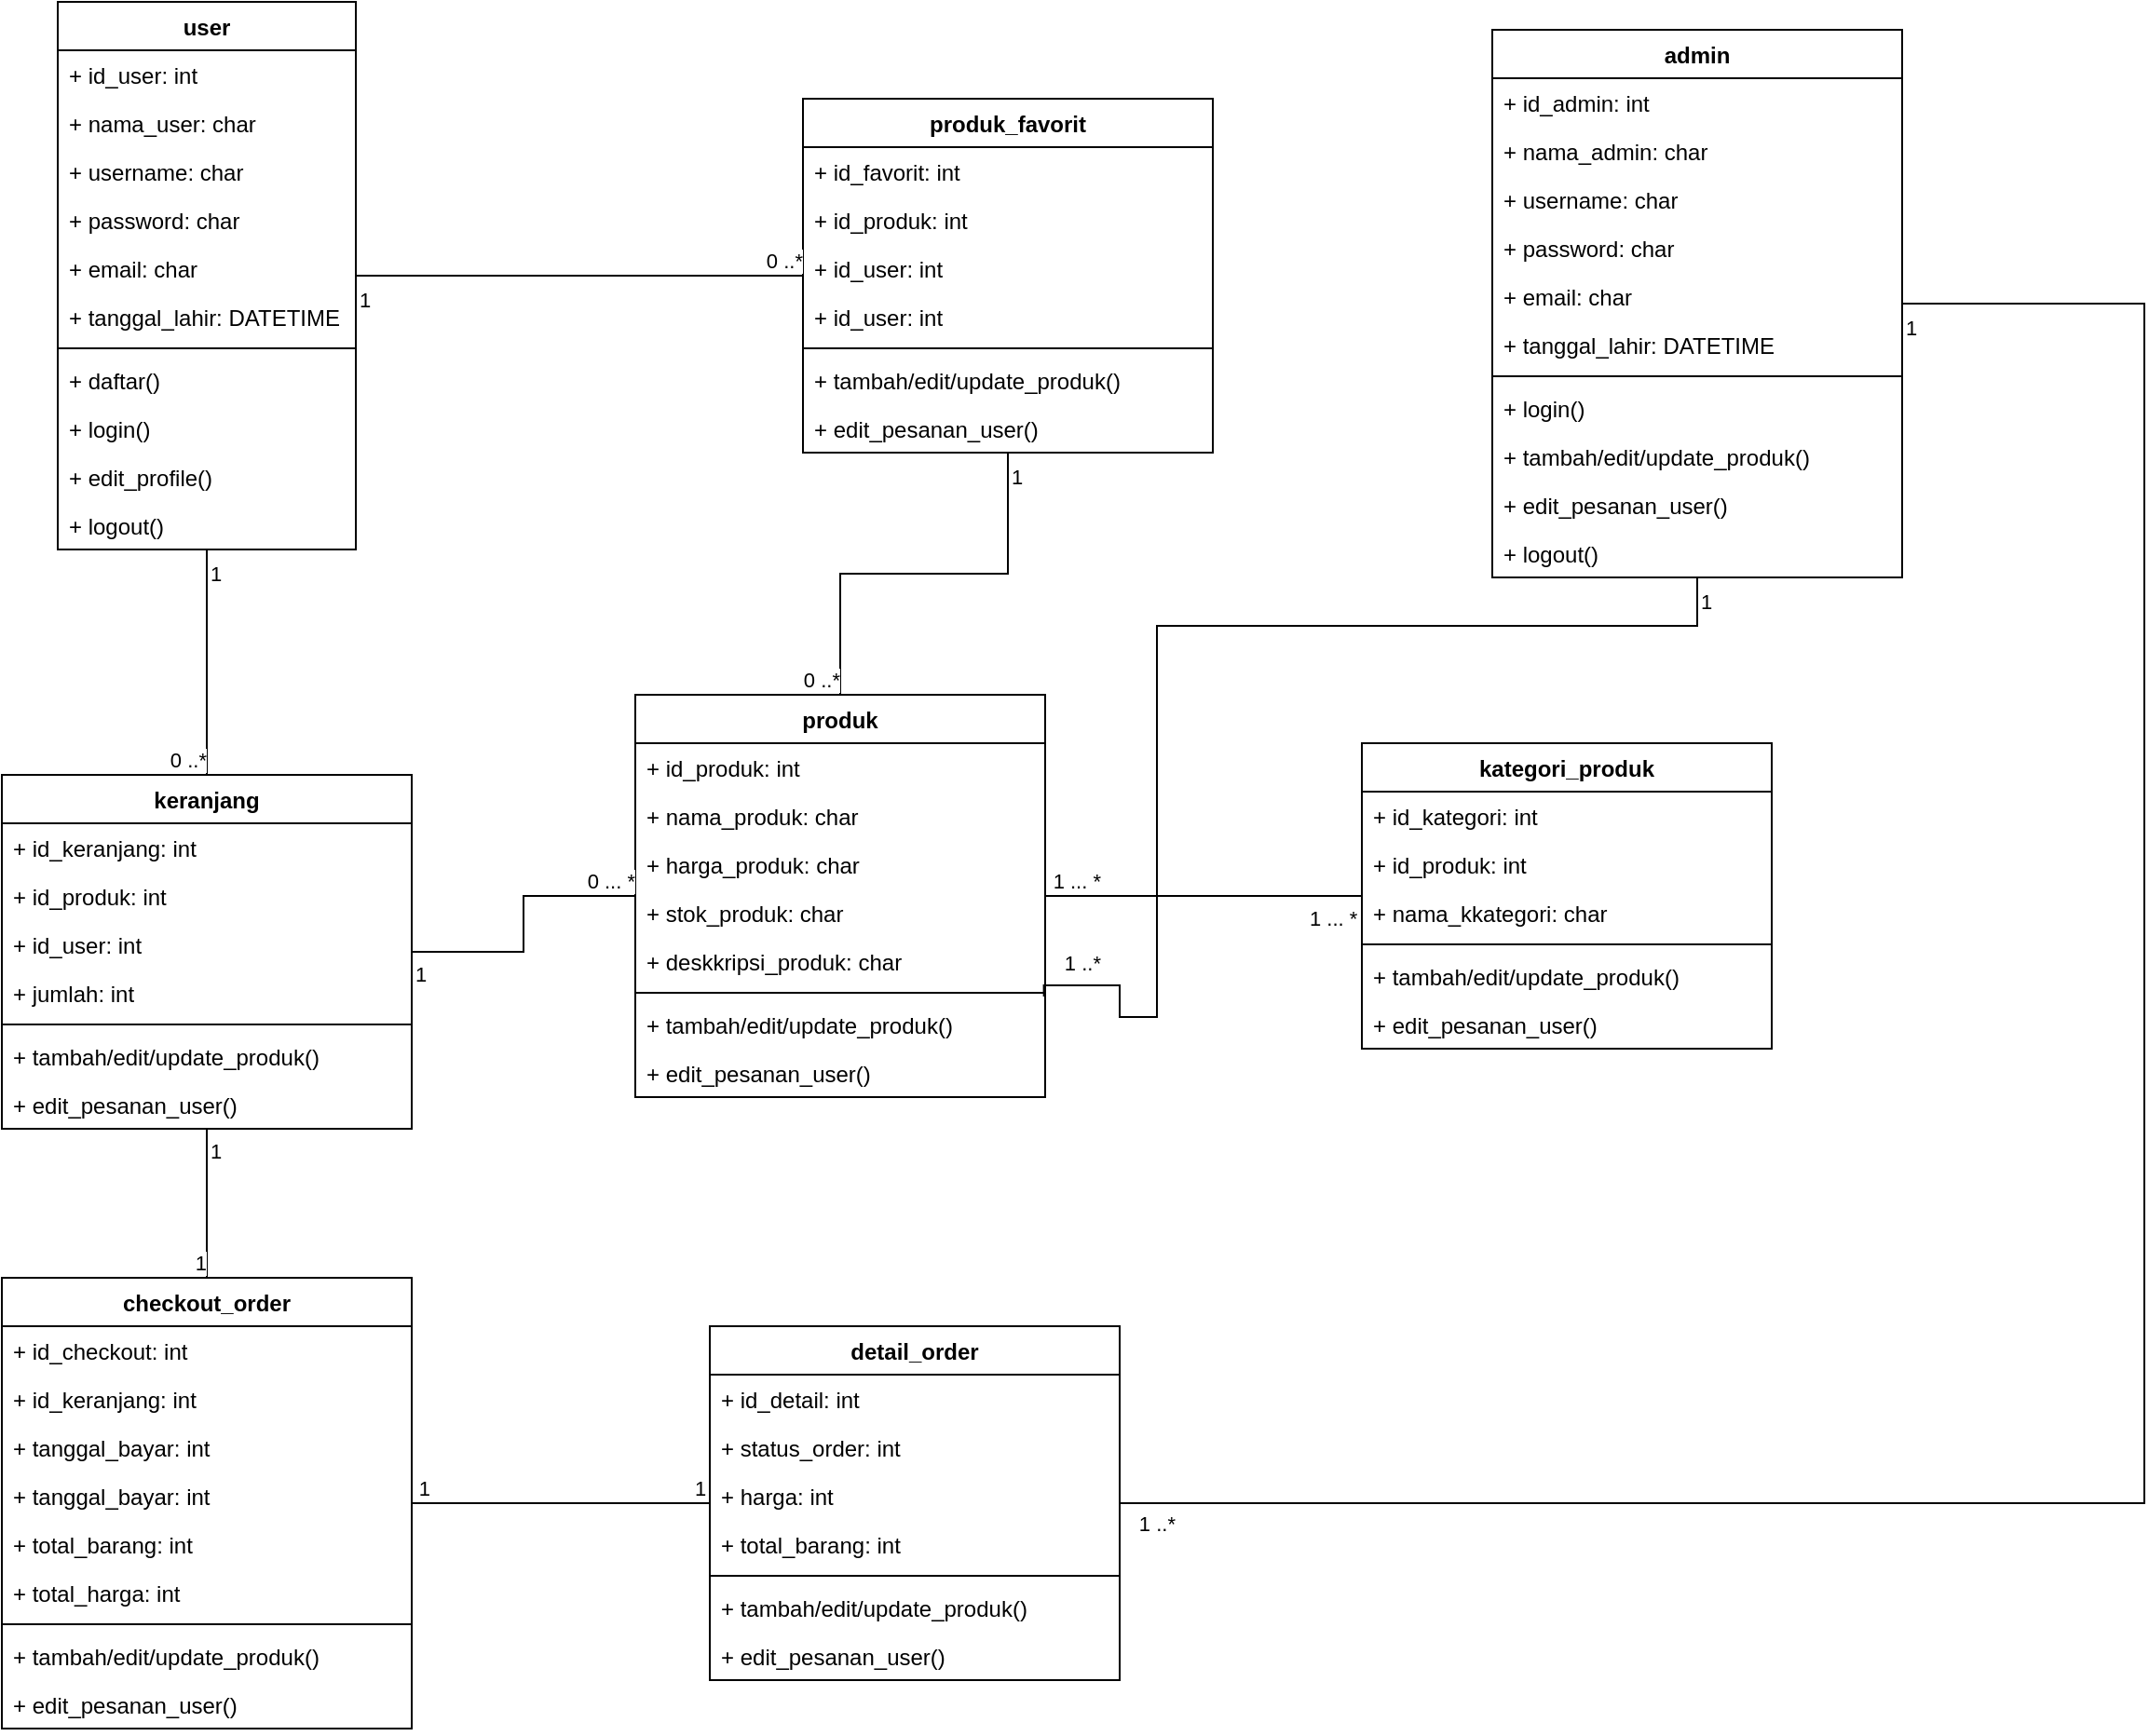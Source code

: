 <mxfile version="20.0.1" type="github">
  <diagram id="6cZJFQySEWqrWAV6sayz" name="Page-1">
    <mxGraphModel dx="1447" dy="820" grid="1" gridSize="10" guides="1" tooltips="1" connect="1" arrows="1" fold="1" page="1" pageScale="1" pageWidth="850" pageHeight="1100" math="0" shadow="0">
      <root>
        <mxCell id="0" />
        <mxCell id="1" parent="0" />
        <mxCell id="yEh2iSxeI4Uh-Sf1ueAj-1" value="user" style="swimlane;fontStyle=1;align=center;verticalAlign=top;childLayout=stackLayout;horizontal=1;startSize=26;horizontalStack=0;resizeParent=1;resizeParentMax=0;resizeLast=0;collapsible=1;marginBottom=0;" vertex="1" parent="1">
          <mxGeometry x="120" y="265" width="160" height="294" as="geometry" />
        </mxCell>
        <mxCell id="yEh2iSxeI4Uh-Sf1ueAj-2" value="+ id_user: int" style="text;strokeColor=none;fillColor=none;align=left;verticalAlign=top;spacingLeft=4;spacingRight=4;overflow=hidden;rotatable=0;points=[[0,0.5],[1,0.5]];portConstraint=eastwest;" vertex="1" parent="yEh2iSxeI4Uh-Sf1ueAj-1">
          <mxGeometry y="26" width="160" height="26" as="geometry" />
        </mxCell>
        <mxCell id="yEh2iSxeI4Uh-Sf1ueAj-9" value="+ nama_user: char" style="text;strokeColor=none;fillColor=none;align=left;verticalAlign=top;spacingLeft=4;spacingRight=4;overflow=hidden;rotatable=0;points=[[0,0.5],[1,0.5]];portConstraint=eastwest;" vertex="1" parent="yEh2iSxeI4Uh-Sf1ueAj-1">
          <mxGeometry y="52" width="160" height="26" as="geometry" />
        </mxCell>
        <mxCell id="yEh2iSxeI4Uh-Sf1ueAj-10" value="+ username: char" style="text;strokeColor=none;fillColor=none;align=left;verticalAlign=top;spacingLeft=4;spacingRight=4;overflow=hidden;rotatable=0;points=[[0,0.5],[1,0.5]];portConstraint=eastwest;" vertex="1" parent="yEh2iSxeI4Uh-Sf1ueAj-1">
          <mxGeometry y="78" width="160" height="26" as="geometry" />
        </mxCell>
        <mxCell id="yEh2iSxeI4Uh-Sf1ueAj-11" value="+ password: char" style="text;strokeColor=none;fillColor=none;align=left;verticalAlign=top;spacingLeft=4;spacingRight=4;overflow=hidden;rotatable=0;points=[[0,0.5],[1,0.5]];portConstraint=eastwest;" vertex="1" parent="yEh2iSxeI4Uh-Sf1ueAj-1">
          <mxGeometry y="104" width="160" height="26" as="geometry" />
        </mxCell>
        <mxCell id="yEh2iSxeI4Uh-Sf1ueAj-12" value="+ email: char" style="text;strokeColor=none;fillColor=none;align=left;verticalAlign=top;spacingLeft=4;spacingRight=4;overflow=hidden;rotatable=0;points=[[0,0.5],[1,0.5]];portConstraint=eastwest;" vertex="1" parent="yEh2iSxeI4Uh-Sf1ueAj-1">
          <mxGeometry y="130" width="160" height="26" as="geometry" />
        </mxCell>
        <mxCell id="yEh2iSxeI4Uh-Sf1ueAj-13" value="+ tanggal_lahir: DATETIME" style="text;strokeColor=none;fillColor=none;align=left;verticalAlign=top;spacingLeft=4;spacingRight=4;overflow=hidden;rotatable=0;points=[[0,0.5],[1,0.5]];portConstraint=eastwest;" vertex="1" parent="yEh2iSxeI4Uh-Sf1ueAj-1">
          <mxGeometry y="156" width="160" height="26" as="geometry" />
        </mxCell>
        <mxCell id="yEh2iSxeI4Uh-Sf1ueAj-3" value="" style="line;strokeWidth=1;fillColor=none;align=left;verticalAlign=middle;spacingTop=-1;spacingLeft=3;spacingRight=3;rotatable=0;labelPosition=right;points=[];portConstraint=eastwest;" vertex="1" parent="yEh2iSxeI4Uh-Sf1ueAj-1">
          <mxGeometry y="182" width="160" height="8" as="geometry" />
        </mxCell>
        <mxCell id="yEh2iSxeI4Uh-Sf1ueAj-15" value="+ daftar()" style="text;strokeColor=none;fillColor=none;align=left;verticalAlign=top;spacingLeft=4;spacingRight=4;overflow=hidden;rotatable=0;points=[[0,0.5],[1,0.5]];portConstraint=eastwest;" vertex="1" parent="yEh2iSxeI4Uh-Sf1ueAj-1">
          <mxGeometry y="190" width="160" height="26" as="geometry" />
        </mxCell>
        <mxCell id="yEh2iSxeI4Uh-Sf1ueAj-4" value="+ login()" style="text;strokeColor=none;fillColor=none;align=left;verticalAlign=top;spacingLeft=4;spacingRight=4;overflow=hidden;rotatable=0;points=[[0,0.5],[1,0.5]];portConstraint=eastwest;" vertex="1" parent="yEh2iSxeI4Uh-Sf1ueAj-1">
          <mxGeometry y="216" width="160" height="26" as="geometry" />
        </mxCell>
        <mxCell id="yEh2iSxeI4Uh-Sf1ueAj-14" value="+ edit_profile()" style="text;strokeColor=none;fillColor=none;align=left;verticalAlign=top;spacingLeft=4;spacingRight=4;overflow=hidden;rotatable=0;points=[[0,0.5],[1,0.5]];portConstraint=eastwest;" vertex="1" parent="yEh2iSxeI4Uh-Sf1ueAj-1">
          <mxGeometry y="242" width="160" height="26" as="geometry" />
        </mxCell>
        <mxCell id="yEh2iSxeI4Uh-Sf1ueAj-16" value="+ logout()" style="text;strokeColor=none;fillColor=none;align=left;verticalAlign=top;spacingLeft=4;spacingRight=4;overflow=hidden;rotatable=0;points=[[0,0.5],[1,0.5]];portConstraint=eastwest;" vertex="1" parent="yEh2iSxeI4Uh-Sf1ueAj-1">
          <mxGeometry y="268" width="160" height="26" as="geometry" />
        </mxCell>
        <mxCell id="yEh2iSxeI4Uh-Sf1ueAj-17" value="admin" style="swimlane;fontStyle=1;align=center;verticalAlign=top;childLayout=stackLayout;horizontal=1;startSize=26;horizontalStack=0;resizeParent=1;resizeParentMax=0;resizeLast=0;collapsible=1;marginBottom=0;" vertex="1" parent="1">
          <mxGeometry x="890" y="280" width="220" height="294" as="geometry" />
        </mxCell>
        <mxCell id="yEh2iSxeI4Uh-Sf1ueAj-18" value="+ id_admin: int" style="text;strokeColor=none;fillColor=none;align=left;verticalAlign=top;spacingLeft=4;spacingRight=4;overflow=hidden;rotatable=0;points=[[0,0.5],[1,0.5]];portConstraint=eastwest;" vertex="1" parent="yEh2iSxeI4Uh-Sf1ueAj-17">
          <mxGeometry y="26" width="220" height="26" as="geometry" />
        </mxCell>
        <mxCell id="yEh2iSxeI4Uh-Sf1ueAj-19" value="+ nama_admin: char" style="text;strokeColor=none;fillColor=none;align=left;verticalAlign=top;spacingLeft=4;spacingRight=4;overflow=hidden;rotatable=0;points=[[0,0.5],[1,0.5]];portConstraint=eastwest;" vertex="1" parent="yEh2iSxeI4Uh-Sf1ueAj-17">
          <mxGeometry y="52" width="220" height="26" as="geometry" />
        </mxCell>
        <mxCell id="yEh2iSxeI4Uh-Sf1ueAj-20" value="+ username: char" style="text;strokeColor=none;fillColor=none;align=left;verticalAlign=top;spacingLeft=4;spacingRight=4;overflow=hidden;rotatable=0;points=[[0,0.5],[1,0.5]];portConstraint=eastwest;" vertex="1" parent="yEh2iSxeI4Uh-Sf1ueAj-17">
          <mxGeometry y="78" width="220" height="26" as="geometry" />
        </mxCell>
        <mxCell id="yEh2iSxeI4Uh-Sf1ueAj-21" value="+ password: char" style="text;strokeColor=none;fillColor=none;align=left;verticalAlign=top;spacingLeft=4;spacingRight=4;overflow=hidden;rotatable=0;points=[[0,0.5],[1,0.5]];portConstraint=eastwest;" vertex="1" parent="yEh2iSxeI4Uh-Sf1ueAj-17">
          <mxGeometry y="104" width="220" height="26" as="geometry" />
        </mxCell>
        <mxCell id="yEh2iSxeI4Uh-Sf1ueAj-22" value="+ email: char" style="text;strokeColor=none;fillColor=none;align=left;verticalAlign=top;spacingLeft=4;spacingRight=4;overflow=hidden;rotatable=0;points=[[0,0.5],[1,0.5]];portConstraint=eastwest;" vertex="1" parent="yEh2iSxeI4Uh-Sf1ueAj-17">
          <mxGeometry y="130" width="220" height="26" as="geometry" />
        </mxCell>
        <mxCell id="yEh2iSxeI4Uh-Sf1ueAj-23" value="+ tanggal_lahir: DATETIME" style="text;strokeColor=none;fillColor=none;align=left;verticalAlign=top;spacingLeft=4;spacingRight=4;overflow=hidden;rotatable=0;points=[[0,0.5],[1,0.5]];portConstraint=eastwest;" vertex="1" parent="yEh2iSxeI4Uh-Sf1ueAj-17">
          <mxGeometry y="156" width="220" height="26" as="geometry" />
        </mxCell>
        <mxCell id="yEh2iSxeI4Uh-Sf1ueAj-24" value="" style="line;strokeWidth=1;fillColor=none;align=left;verticalAlign=middle;spacingTop=-1;spacingLeft=3;spacingRight=3;rotatable=0;labelPosition=right;points=[];portConstraint=eastwest;" vertex="1" parent="yEh2iSxeI4Uh-Sf1ueAj-17">
          <mxGeometry y="182" width="220" height="8" as="geometry" />
        </mxCell>
        <mxCell id="yEh2iSxeI4Uh-Sf1ueAj-27" value="+ login()" style="text;strokeColor=none;fillColor=none;align=left;verticalAlign=top;spacingLeft=4;spacingRight=4;overflow=hidden;rotatable=0;points=[[0,0.5],[1,0.5]];portConstraint=eastwest;" vertex="1" parent="yEh2iSxeI4Uh-Sf1ueAj-17">
          <mxGeometry y="190" width="220" height="26" as="geometry" />
        </mxCell>
        <mxCell id="yEh2iSxeI4Uh-Sf1ueAj-25" value="+ tambah/edit/update_produk()" style="text;strokeColor=none;fillColor=none;align=left;verticalAlign=top;spacingLeft=4;spacingRight=4;overflow=hidden;rotatable=0;points=[[0,0.5],[1,0.5]];portConstraint=eastwest;" vertex="1" parent="yEh2iSxeI4Uh-Sf1ueAj-17">
          <mxGeometry y="216" width="220" height="26" as="geometry" />
        </mxCell>
        <mxCell id="yEh2iSxeI4Uh-Sf1ueAj-26" value="+ edit_pesanan_user()" style="text;strokeColor=none;fillColor=none;align=left;verticalAlign=top;spacingLeft=4;spacingRight=4;overflow=hidden;rotatable=0;points=[[0,0.5],[1,0.5]];portConstraint=eastwest;" vertex="1" parent="yEh2iSxeI4Uh-Sf1ueAj-17">
          <mxGeometry y="242" width="220" height="26" as="geometry" />
        </mxCell>
        <mxCell id="yEh2iSxeI4Uh-Sf1ueAj-28" value="+ logout()" style="text;strokeColor=none;fillColor=none;align=left;verticalAlign=top;spacingLeft=4;spacingRight=4;overflow=hidden;rotatable=0;points=[[0,0.5],[1,0.5]];portConstraint=eastwest;" vertex="1" parent="yEh2iSxeI4Uh-Sf1ueAj-17">
          <mxGeometry y="268" width="220" height="26" as="geometry" />
        </mxCell>
        <mxCell id="yEh2iSxeI4Uh-Sf1ueAj-29" value="produk" style="swimlane;fontStyle=1;align=center;verticalAlign=top;childLayout=stackLayout;horizontal=1;startSize=26;horizontalStack=0;resizeParent=1;resizeParentMax=0;resizeLast=0;collapsible=1;marginBottom=0;" vertex="1" parent="1">
          <mxGeometry x="430" y="637" width="220" height="216" as="geometry" />
        </mxCell>
        <mxCell id="yEh2iSxeI4Uh-Sf1ueAj-30" value="+ id_produk: int" style="text;strokeColor=none;fillColor=none;align=left;verticalAlign=top;spacingLeft=4;spacingRight=4;overflow=hidden;rotatable=0;points=[[0,0.5],[1,0.5]];portConstraint=eastwest;" vertex="1" parent="yEh2iSxeI4Uh-Sf1ueAj-29">
          <mxGeometry y="26" width="220" height="26" as="geometry" />
        </mxCell>
        <mxCell id="yEh2iSxeI4Uh-Sf1ueAj-31" value="+ nama_produk: char" style="text;strokeColor=none;fillColor=none;align=left;verticalAlign=top;spacingLeft=4;spacingRight=4;overflow=hidden;rotatable=0;points=[[0,0.5],[1,0.5]];portConstraint=eastwest;" vertex="1" parent="yEh2iSxeI4Uh-Sf1ueAj-29">
          <mxGeometry y="52" width="220" height="26" as="geometry" />
        </mxCell>
        <mxCell id="yEh2iSxeI4Uh-Sf1ueAj-32" value="+ harga_produk: char" style="text;strokeColor=none;fillColor=none;align=left;verticalAlign=top;spacingLeft=4;spacingRight=4;overflow=hidden;rotatable=0;points=[[0,0.5],[1,0.5]];portConstraint=eastwest;" vertex="1" parent="yEh2iSxeI4Uh-Sf1ueAj-29">
          <mxGeometry y="78" width="220" height="26" as="geometry" />
        </mxCell>
        <mxCell id="yEh2iSxeI4Uh-Sf1ueAj-33" value="+ stok_produk: char" style="text;strokeColor=none;fillColor=none;align=left;verticalAlign=top;spacingLeft=4;spacingRight=4;overflow=hidden;rotatable=0;points=[[0,0.5],[1,0.5]];portConstraint=eastwest;" vertex="1" parent="yEh2iSxeI4Uh-Sf1ueAj-29">
          <mxGeometry y="104" width="220" height="26" as="geometry" />
        </mxCell>
        <mxCell id="yEh2iSxeI4Uh-Sf1ueAj-34" value="+ deskkripsi_produk: char" style="text;strokeColor=none;fillColor=none;align=left;verticalAlign=top;spacingLeft=4;spacingRight=4;overflow=hidden;rotatable=0;points=[[0,0.5],[1,0.5]];portConstraint=eastwest;" vertex="1" parent="yEh2iSxeI4Uh-Sf1ueAj-29">
          <mxGeometry y="130" width="220" height="26" as="geometry" />
        </mxCell>
        <mxCell id="yEh2iSxeI4Uh-Sf1ueAj-36" value="" style="line;strokeWidth=1;fillColor=none;align=left;verticalAlign=middle;spacingTop=-1;spacingLeft=3;spacingRight=3;rotatable=0;labelPosition=right;points=[];portConstraint=eastwest;" vertex="1" parent="yEh2iSxeI4Uh-Sf1ueAj-29">
          <mxGeometry y="156" width="220" height="8" as="geometry" />
        </mxCell>
        <mxCell id="yEh2iSxeI4Uh-Sf1ueAj-38" value="+ tambah/edit/update_produk()" style="text;strokeColor=none;fillColor=none;align=left;verticalAlign=top;spacingLeft=4;spacingRight=4;overflow=hidden;rotatable=0;points=[[0,0.5],[1,0.5]];portConstraint=eastwest;" vertex="1" parent="yEh2iSxeI4Uh-Sf1ueAj-29">
          <mxGeometry y="164" width="220" height="26" as="geometry" />
        </mxCell>
        <mxCell id="yEh2iSxeI4Uh-Sf1ueAj-39" value="+ edit_pesanan_user()" style="text;strokeColor=none;fillColor=none;align=left;verticalAlign=top;spacingLeft=4;spacingRight=4;overflow=hidden;rotatable=0;points=[[0,0.5],[1,0.5]];portConstraint=eastwest;" vertex="1" parent="yEh2iSxeI4Uh-Sf1ueAj-29">
          <mxGeometry y="190" width="220" height="26" as="geometry" />
        </mxCell>
        <mxCell id="yEh2iSxeI4Uh-Sf1ueAj-41" value="kategori_produk" style="swimlane;fontStyle=1;align=center;verticalAlign=top;childLayout=stackLayout;horizontal=1;startSize=26;horizontalStack=0;resizeParent=1;resizeParentMax=0;resizeLast=0;collapsible=1;marginBottom=0;" vertex="1" parent="1">
          <mxGeometry x="820" y="663" width="220" height="164" as="geometry" />
        </mxCell>
        <mxCell id="yEh2iSxeI4Uh-Sf1ueAj-42" value="+ id_kategori: int" style="text;strokeColor=none;fillColor=none;align=left;verticalAlign=top;spacingLeft=4;spacingRight=4;overflow=hidden;rotatable=0;points=[[0,0.5],[1,0.5]];portConstraint=eastwest;" vertex="1" parent="yEh2iSxeI4Uh-Sf1ueAj-41">
          <mxGeometry y="26" width="220" height="26" as="geometry" />
        </mxCell>
        <mxCell id="yEh2iSxeI4Uh-Sf1ueAj-43" value="+ id_produk: int" style="text;strokeColor=none;fillColor=none;align=left;verticalAlign=top;spacingLeft=4;spacingRight=4;overflow=hidden;rotatable=0;points=[[0,0.5],[1,0.5]];portConstraint=eastwest;" vertex="1" parent="yEh2iSxeI4Uh-Sf1ueAj-41">
          <mxGeometry y="52" width="220" height="26" as="geometry" />
        </mxCell>
        <mxCell id="yEh2iSxeI4Uh-Sf1ueAj-44" value="+ nama_kkategori: char" style="text;strokeColor=none;fillColor=none;align=left;verticalAlign=top;spacingLeft=4;spacingRight=4;overflow=hidden;rotatable=0;points=[[0,0.5],[1,0.5]];portConstraint=eastwest;" vertex="1" parent="yEh2iSxeI4Uh-Sf1ueAj-41">
          <mxGeometry y="78" width="220" height="26" as="geometry" />
        </mxCell>
        <mxCell id="yEh2iSxeI4Uh-Sf1ueAj-47" value="" style="line;strokeWidth=1;fillColor=none;align=left;verticalAlign=middle;spacingTop=-1;spacingLeft=3;spacingRight=3;rotatable=0;labelPosition=right;points=[];portConstraint=eastwest;" vertex="1" parent="yEh2iSxeI4Uh-Sf1ueAj-41">
          <mxGeometry y="104" width="220" height="8" as="geometry" />
        </mxCell>
        <mxCell id="yEh2iSxeI4Uh-Sf1ueAj-48" value="+ tambah/edit/update_produk()" style="text;strokeColor=none;fillColor=none;align=left;verticalAlign=top;spacingLeft=4;spacingRight=4;overflow=hidden;rotatable=0;points=[[0,0.5],[1,0.5]];portConstraint=eastwest;" vertex="1" parent="yEh2iSxeI4Uh-Sf1ueAj-41">
          <mxGeometry y="112" width="220" height="26" as="geometry" />
        </mxCell>
        <mxCell id="yEh2iSxeI4Uh-Sf1ueAj-49" value="+ edit_pesanan_user()" style="text;strokeColor=none;fillColor=none;align=left;verticalAlign=top;spacingLeft=4;spacingRight=4;overflow=hidden;rotatable=0;points=[[0,0.5],[1,0.5]];portConstraint=eastwest;" vertex="1" parent="yEh2iSxeI4Uh-Sf1ueAj-41">
          <mxGeometry y="138" width="220" height="26" as="geometry" />
        </mxCell>
        <mxCell id="yEh2iSxeI4Uh-Sf1ueAj-57" value="produk_favorit" style="swimlane;fontStyle=1;align=center;verticalAlign=top;childLayout=stackLayout;horizontal=1;startSize=26;horizontalStack=0;resizeParent=1;resizeParentMax=0;resizeLast=0;collapsible=1;marginBottom=0;" vertex="1" parent="1">
          <mxGeometry x="520" y="317" width="220" height="190" as="geometry" />
        </mxCell>
        <mxCell id="yEh2iSxeI4Uh-Sf1ueAj-58" value="+ id_favorit: int" style="text;strokeColor=none;fillColor=none;align=left;verticalAlign=top;spacingLeft=4;spacingRight=4;overflow=hidden;rotatable=0;points=[[0,0.5],[1,0.5]];portConstraint=eastwest;" vertex="1" parent="yEh2iSxeI4Uh-Sf1ueAj-57">
          <mxGeometry y="26" width="220" height="26" as="geometry" />
        </mxCell>
        <mxCell id="yEh2iSxeI4Uh-Sf1ueAj-59" value="+ id_produk: int" style="text;strokeColor=none;fillColor=none;align=left;verticalAlign=top;spacingLeft=4;spacingRight=4;overflow=hidden;rotatable=0;points=[[0,0.5],[1,0.5]];portConstraint=eastwest;" vertex="1" parent="yEh2iSxeI4Uh-Sf1ueAj-57">
          <mxGeometry y="52" width="220" height="26" as="geometry" />
        </mxCell>
        <mxCell id="yEh2iSxeI4Uh-Sf1ueAj-111" value="+ id_user: int" style="text;strokeColor=none;fillColor=none;align=left;verticalAlign=top;spacingLeft=4;spacingRight=4;overflow=hidden;rotatable=0;points=[[0,0.5],[1,0.5]];portConstraint=eastwest;" vertex="1" parent="yEh2iSxeI4Uh-Sf1ueAj-57">
          <mxGeometry y="78" width="220" height="26" as="geometry" />
        </mxCell>
        <mxCell id="yEh2iSxeI4Uh-Sf1ueAj-60" value="+ id_user: int" style="text;strokeColor=none;fillColor=none;align=left;verticalAlign=top;spacingLeft=4;spacingRight=4;overflow=hidden;rotatable=0;points=[[0,0.5],[1,0.5]];portConstraint=eastwest;" vertex="1" parent="yEh2iSxeI4Uh-Sf1ueAj-57">
          <mxGeometry y="104" width="220" height="26" as="geometry" />
        </mxCell>
        <mxCell id="yEh2iSxeI4Uh-Sf1ueAj-61" value="" style="line;strokeWidth=1;fillColor=none;align=left;verticalAlign=middle;spacingTop=-1;spacingLeft=3;spacingRight=3;rotatable=0;labelPosition=right;points=[];portConstraint=eastwest;" vertex="1" parent="yEh2iSxeI4Uh-Sf1ueAj-57">
          <mxGeometry y="130" width="220" height="8" as="geometry" />
        </mxCell>
        <mxCell id="yEh2iSxeI4Uh-Sf1ueAj-62" value="+ tambah/edit/update_produk()" style="text;strokeColor=none;fillColor=none;align=left;verticalAlign=top;spacingLeft=4;spacingRight=4;overflow=hidden;rotatable=0;points=[[0,0.5],[1,0.5]];portConstraint=eastwest;" vertex="1" parent="yEh2iSxeI4Uh-Sf1ueAj-57">
          <mxGeometry y="138" width="220" height="26" as="geometry" />
        </mxCell>
        <mxCell id="yEh2iSxeI4Uh-Sf1ueAj-63" value="+ edit_pesanan_user()" style="text;strokeColor=none;fillColor=none;align=left;verticalAlign=top;spacingLeft=4;spacingRight=4;overflow=hidden;rotatable=0;points=[[0,0.5],[1,0.5]];portConstraint=eastwest;" vertex="1" parent="yEh2iSxeI4Uh-Sf1ueAj-57">
          <mxGeometry y="164" width="220" height="26" as="geometry" />
        </mxCell>
        <mxCell id="yEh2iSxeI4Uh-Sf1ueAj-64" value="keranjang" style="swimlane;fontStyle=1;align=center;verticalAlign=top;childLayout=stackLayout;horizontal=1;startSize=26;horizontalStack=0;resizeParent=1;resizeParentMax=0;resizeLast=0;collapsible=1;marginBottom=0;" vertex="1" parent="1">
          <mxGeometry x="90" y="680" width="220" height="190" as="geometry" />
        </mxCell>
        <mxCell id="yEh2iSxeI4Uh-Sf1ueAj-65" value="+ id_keranjang: int" style="text;strokeColor=none;fillColor=none;align=left;verticalAlign=top;spacingLeft=4;spacingRight=4;overflow=hidden;rotatable=0;points=[[0,0.5],[1,0.5]];portConstraint=eastwest;" vertex="1" parent="yEh2iSxeI4Uh-Sf1ueAj-64">
          <mxGeometry y="26" width="220" height="26" as="geometry" />
        </mxCell>
        <mxCell id="yEh2iSxeI4Uh-Sf1ueAj-66" value="+ id_produk: int" style="text;strokeColor=none;fillColor=none;align=left;verticalAlign=top;spacingLeft=4;spacingRight=4;overflow=hidden;rotatable=0;points=[[0,0.5],[1,0.5]];portConstraint=eastwest;" vertex="1" parent="yEh2iSxeI4Uh-Sf1ueAj-64">
          <mxGeometry y="52" width="220" height="26" as="geometry" />
        </mxCell>
        <mxCell id="yEh2iSxeI4Uh-Sf1ueAj-67" value="+ id_user: int" style="text;strokeColor=none;fillColor=none;align=left;verticalAlign=top;spacingLeft=4;spacingRight=4;overflow=hidden;rotatable=0;points=[[0,0.5],[1,0.5]];portConstraint=eastwest;" vertex="1" parent="yEh2iSxeI4Uh-Sf1ueAj-64">
          <mxGeometry y="78" width="220" height="26" as="geometry" />
        </mxCell>
        <mxCell id="yEh2iSxeI4Uh-Sf1ueAj-71" value="+ jumlah: int" style="text;strokeColor=none;fillColor=none;align=left;verticalAlign=top;spacingLeft=4;spacingRight=4;overflow=hidden;rotatable=0;points=[[0,0.5],[1,0.5]];portConstraint=eastwest;" vertex="1" parent="yEh2iSxeI4Uh-Sf1ueAj-64">
          <mxGeometry y="104" width="220" height="26" as="geometry" />
        </mxCell>
        <mxCell id="yEh2iSxeI4Uh-Sf1ueAj-68" value="" style="line;strokeWidth=1;fillColor=none;align=left;verticalAlign=middle;spacingTop=-1;spacingLeft=3;spacingRight=3;rotatable=0;labelPosition=right;points=[];portConstraint=eastwest;" vertex="1" parent="yEh2iSxeI4Uh-Sf1ueAj-64">
          <mxGeometry y="130" width="220" height="8" as="geometry" />
        </mxCell>
        <mxCell id="yEh2iSxeI4Uh-Sf1ueAj-69" value="+ tambah/edit/update_produk()" style="text;strokeColor=none;fillColor=none;align=left;verticalAlign=top;spacingLeft=4;spacingRight=4;overflow=hidden;rotatable=0;points=[[0,0.5],[1,0.5]];portConstraint=eastwest;" vertex="1" parent="yEh2iSxeI4Uh-Sf1ueAj-64">
          <mxGeometry y="138" width="220" height="26" as="geometry" />
        </mxCell>
        <mxCell id="yEh2iSxeI4Uh-Sf1ueAj-70" value="+ edit_pesanan_user()" style="text;strokeColor=none;fillColor=none;align=left;verticalAlign=top;spacingLeft=4;spacingRight=4;overflow=hidden;rotatable=0;points=[[0,0.5],[1,0.5]];portConstraint=eastwest;" vertex="1" parent="yEh2iSxeI4Uh-Sf1ueAj-64">
          <mxGeometry y="164" width="220" height="26" as="geometry" />
        </mxCell>
        <mxCell id="yEh2iSxeI4Uh-Sf1ueAj-72" value="checkout_order" style="swimlane;fontStyle=1;align=center;verticalAlign=top;childLayout=stackLayout;horizontal=1;startSize=26;horizontalStack=0;resizeParent=1;resizeParentMax=0;resizeLast=0;collapsible=1;marginBottom=0;" vertex="1" parent="1">
          <mxGeometry x="90" y="950" width="220" height="242" as="geometry" />
        </mxCell>
        <mxCell id="yEh2iSxeI4Uh-Sf1ueAj-73" value="+ id_checkout: int" style="text;strokeColor=none;fillColor=none;align=left;verticalAlign=top;spacingLeft=4;spacingRight=4;overflow=hidden;rotatable=0;points=[[0,0.5],[1,0.5]];portConstraint=eastwest;" vertex="1" parent="yEh2iSxeI4Uh-Sf1ueAj-72">
          <mxGeometry y="26" width="220" height="26" as="geometry" />
        </mxCell>
        <mxCell id="yEh2iSxeI4Uh-Sf1ueAj-74" value="+ id_keranjang: int" style="text;strokeColor=none;fillColor=none;align=left;verticalAlign=top;spacingLeft=4;spacingRight=4;overflow=hidden;rotatable=0;points=[[0,0.5],[1,0.5]];portConstraint=eastwest;" vertex="1" parent="yEh2iSxeI4Uh-Sf1ueAj-72">
          <mxGeometry y="52" width="220" height="26" as="geometry" />
        </mxCell>
        <mxCell id="yEh2iSxeI4Uh-Sf1ueAj-76" value="+ tanggal_bayar: int" style="text;strokeColor=none;fillColor=none;align=left;verticalAlign=top;spacingLeft=4;spacingRight=4;overflow=hidden;rotatable=0;points=[[0,0.5],[1,0.5]];portConstraint=eastwest;" vertex="1" parent="yEh2iSxeI4Uh-Sf1ueAj-72">
          <mxGeometry y="78" width="220" height="26" as="geometry" />
        </mxCell>
        <mxCell id="yEh2iSxeI4Uh-Sf1ueAj-80" value="+ tanggal_bayar: int" style="text;strokeColor=none;fillColor=none;align=left;verticalAlign=top;spacingLeft=4;spacingRight=4;overflow=hidden;rotatable=0;points=[[0,0.5],[1,0.5]];portConstraint=eastwest;" vertex="1" parent="yEh2iSxeI4Uh-Sf1ueAj-72">
          <mxGeometry y="104" width="220" height="26" as="geometry" />
        </mxCell>
        <mxCell id="yEh2iSxeI4Uh-Sf1ueAj-90" value="+ total_barang: int" style="text;strokeColor=none;fillColor=none;align=left;verticalAlign=top;spacingLeft=4;spacingRight=4;overflow=hidden;rotatable=0;points=[[0,0.5],[1,0.5]];portConstraint=eastwest;" vertex="1" parent="yEh2iSxeI4Uh-Sf1ueAj-72">
          <mxGeometry y="130" width="220" height="26" as="geometry" />
        </mxCell>
        <mxCell id="yEh2iSxeI4Uh-Sf1ueAj-89" value="+ total_harga: int" style="text;strokeColor=none;fillColor=none;align=left;verticalAlign=top;spacingLeft=4;spacingRight=4;overflow=hidden;rotatable=0;points=[[0,0.5],[1,0.5]];portConstraint=eastwest;" vertex="1" parent="yEh2iSxeI4Uh-Sf1ueAj-72">
          <mxGeometry y="156" width="220" height="26" as="geometry" />
        </mxCell>
        <mxCell id="yEh2iSxeI4Uh-Sf1ueAj-77" value="" style="line;strokeWidth=1;fillColor=none;align=left;verticalAlign=middle;spacingTop=-1;spacingLeft=3;spacingRight=3;rotatable=0;labelPosition=right;points=[];portConstraint=eastwest;" vertex="1" parent="yEh2iSxeI4Uh-Sf1ueAj-72">
          <mxGeometry y="182" width="220" height="8" as="geometry" />
        </mxCell>
        <mxCell id="yEh2iSxeI4Uh-Sf1ueAj-78" value="+ tambah/edit/update_produk()" style="text;strokeColor=none;fillColor=none;align=left;verticalAlign=top;spacingLeft=4;spacingRight=4;overflow=hidden;rotatable=0;points=[[0,0.5],[1,0.5]];portConstraint=eastwest;" vertex="1" parent="yEh2iSxeI4Uh-Sf1ueAj-72">
          <mxGeometry y="190" width="220" height="26" as="geometry" />
        </mxCell>
        <mxCell id="yEh2iSxeI4Uh-Sf1ueAj-79" value="+ edit_pesanan_user()" style="text;strokeColor=none;fillColor=none;align=left;verticalAlign=top;spacingLeft=4;spacingRight=4;overflow=hidden;rotatable=0;points=[[0,0.5],[1,0.5]];portConstraint=eastwest;" vertex="1" parent="yEh2iSxeI4Uh-Sf1ueAj-72">
          <mxGeometry y="216" width="220" height="26" as="geometry" />
        </mxCell>
        <mxCell id="yEh2iSxeI4Uh-Sf1ueAj-81" value="detail_order" style="swimlane;fontStyle=1;align=center;verticalAlign=top;childLayout=stackLayout;horizontal=1;startSize=26;horizontalStack=0;resizeParent=1;resizeParentMax=0;resizeLast=0;collapsible=1;marginBottom=0;" vertex="1" parent="1">
          <mxGeometry x="470" y="976" width="220" height="190" as="geometry" />
        </mxCell>
        <mxCell id="yEh2iSxeI4Uh-Sf1ueAj-82" value="+ id_detail: int" style="text;strokeColor=none;fillColor=none;align=left;verticalAlign=top;spacingLeft=4;spacingRight=4;overflow=hidden;rotatable=0;points=[[0,0.5],[1,0.5]];portConstraint=eastwest;" vertex="1" parent="yEh2iSxeI4Uh-Sf1ueAj-81">
          <mxGeometry y="26" width="220" height="26" as="geometry" />
        </mxCell>
        <mxCell id="yEh2iSxeI4Uh-Sf1ueAj-83" value="+ status_order: int" style="text;strokeColor=none;fillColor=none;align=left;verticalAlign=top;spacingLeft=4;spacingRight=4;overflow=hidden;rotatable=0;points=[[0,0.5],[1,0.5]];portConstraint=eastwest;" vertex="1" parent="yEh2iSxeI4Uh-Sf1ueAj-81">
          <mxGeometry y="52" width="220" height="26" as="geometry" />
        </mxCell>
        <mxCell id="yEh2iSxeI4Uh-Sf1ueAj-84" value="+ harga: int" style="text;strokeColor=none;fillColor=none;align=left;verticalAlign=top;spacingLeft=4;spacingRight=4;overflow=hidden;rotatable=0;points=[[0,0.5],[1,0.5]];portConstraint=eastwest;" vertex="1" parent="yEh2iSxeI4Uh-Sf1ueAj-81">
          <mxGeometry y="78" width="220" height="26" as="geometry" />
        </mxCell>
        <mxCell id="yEh2iSxeI4Uh-Sf1ueAj-85" value="+ total_barang: int" style="text;strokeColor=none;fillColor=none;align=left;verticalAlign=top;spacingLeft=4;spacingRight=4;overflow=hidden;rotatable=0;points=[[0,0.5],[1,0.5]];portConstraint=eastwest;" vertex="1" parent="yEh2iSxeI4Uh-Sf1ueAj-81">
          <mxGeometry y="104" width="220" height="26" as="geometry" />
        </mxCell>
        <mxCell id="yEh2iSxeI4Uh-Sf1ueAj-86" value="" style="line;strokeWidth=1;fillColor=none;align=left;verticalAlign=middle;spacingTop=-1;spacingLeft=3;spacingRight=3;rotatable=0;labelPosition=right;points=[];portConstraint=eastwest;" vertex="1" parent="yEh2iSxeI4Uh-Sf1ueAj-81">
          <mxGeometry y="130" width="220" height="8" as="geometry" />
        </mxCell>
        <mxCell id="yEh2iSxeI4Uh-Sf1ueAj-87" value="+ tambah/edit/update_produk()" style="text;strokeColor=none;fillColor=none;align=left;verticalAlign=top;spacingLeft=4;spacingRight=4;overflow=hidden;rotatable=0;points=[[0,0.5],[1,0.5]];portConstraint=eastwest;" vertex="1" parent="yEh2iSxeI4Uh-Sf1ueAj-81">
          <mxGeometry y="138" width="220" height="26" as="geometry" />
        </mxCell>
        <mxCell id="yEh2iSxeI4Uh-Sf1ueAj-88" value="+ edit_pesanan_user()" style="text;strokeColor=none;fillColor=none;align=left;verticalAlign=top;spacingLeft=4;spacingRight=4;overflow=hidden;rotatable=0;points=[[0,0.5],[1,0.5]];portConstraint=eastwest;" vertex="1" parent="yEh2iSxeI4Uh-Sf1ueAj-81">
          <mxGeometry y="164" width="220" height="26" as="geometry" />
        </mxCell>
        <mxCell id="yEh2iSxeI4Uh-Sf1ueAj-95" value="" style="endArrow=none;html=1;edgeStyle=orthogonalEdgeStyle;rounded=0;" edge="1" parent="1" source="yEh2iSxeI4Uh-Sf1ueAj-1" target="yEh2iSxeI4Uh-Sf1ueAj-64">
          <mxGeometry relative="1" as="geometry">
            <mxPoint x="320" y="510" as="sourcePoint" />
            <mxPoint x="480" y="510" as="targetPoint" />
          </mxGeometry>
        </mxCell>
        <mxCell id="yEh2iSxeI4Uh-Sf1ueAj-96" value="1" style="edgeLabel;resizable=0;html=1;align=left;verticalAlign=bottom;" connectable="0" vertex="1" parent="yEh2iSxeI4Uh-Sf1ueAj-95">
          <mxGeometry x="-1" relative="1" as="geometry">
            <mxPoint y="21" as="offset" />
          </mxGeometry>
        </mxCell>
        <mxCell id="yEh2iSxeI4Uh-Sf1ueAj-97" value="0 ..*" style="edgeLabel;resizable=0;html=1;align=right;verticalAlign=bottom;" connectable="0" vertex="1" parent="yEh2iSxeI4Uh-Sf1ueAj-95">
          <mxGeometry x="1" relative="1" as="geometry" />
        </mxCell>
        <mxCell id="yEh2iSxeI4Uh-Sf1ueAj-99" value="" style="endArrow=none;html=1;edgeStyle=orthogonalEdgeStyle;rounded=0;" edge="1" parent="1" source="yEh2iSxeI4Uh-Sf1ueAj-64" target="yEh2iSxeI4Uh-Sf1ueAj-72">
          <mxGeometry relative="1" as="geometry">
            <mxPoint x="210" y="569" as="sourcePoint" />
            <mxPoint x="210" y="690" as="targetPoint" />
          </mxGeometry>
        </mxCell>
        <mxCell id="yEh2iSxeI4Uh-Sf1ueAj-100" value="1" style="edgeLabel;resizable=0;html=1;align=left;verticalAlign=bottom;" connectable="0" vertex="1" parent="yEh2iSxeI4Uh-Sf1ueAj-99">
          <mxGeometry x="-1" relative="1" as="geometry">
            <mxPoint y="20" as="offset" />
          </mxGeometry>
        </mxCell>
        <mxCell id="yEh2iSxeI4Uh-Sf1ueAj-101" value="1" style="edgeLabel;resizable=0;html=1;align=right;verticalAlign=bottom;" connectable="0" vertex="1" parent="yEh2iSxeI4Uh-Sf1ueAj-99">
          <mxGeometry x="1" relative="1" as="geometry" />
        </mxCell>
        <mxCell id="yEh2iSxeI4Uh-Sf1ueAj-102" value="" style="endArrow=none;html=1;edgeStyle=orthogonalEdgeStyle;rounded=0;" edge="1" parent="1" source="yEh2iSxeI4Uh-Sf1ueAj-81" target="yEh2iSxeI4Uh-Sf1ueAj-72">
          <mxGeometry relative="1" as="geometry">
            <mxPoint x="210" y="880" as="sourcePoint" />
            <mxPoint x="280" y="960" as="targetPoint" />
          </mxGeometry>
        </mxCell>
        <mxCell id="yEh2iSxeI4Uh-Sf1ueAj-103" value="1" style="edgeLabel;resizable=0;html=1;align=left;verticalAlign=bottom;" connectable="0" vertex="1" parent="yEh2iSxeI4Uh-Sf1ueAj-102">
          <mxGeometry x="-1" relative="1" as="geometry">
            <mxPoint x="-10" as="offset" />
          </mxGeometry>
        </mxCell>
        <mxCell id="yEh2iSxeI4Uh-Sf1ueAj-104" value="1" style="edgeLabel;resizable=0;html=1;align=right;verticalAlign=bottom;" connectable="0" vertex="1" parent="yEh2iSxeI4Uh-Sf1ueAj-102">
          <mxGeometry x="1" relative="1" as="geometry">
            <mxPoint x="10" as="offset" />
          </mxGeometry>
        </mxCell>
        <mxCell id="yEh2iSxeI4Uh-Sf1ueAj-105" value="" style="endArrow=none;html=1;edgeStyle=orthogonalEdgeStyle;rounded=0;" edge="1" parent="1" source="yEh2iSxeI4Uh-Sf1ueAj-64" target="yEh2iSxeI4Uh-Sf1ueAj-29">
          <mxGeometry relative="1" as="geometry">
            <mxPoint x="210" y="880" as="sourcePoint" />
            <mxPoint x="210" y="960" as="targetPoint" />
          </mxGeometry>
        </mxCell>
        <mxCell id="yEh2iSxeI4Uh-Sf1ueAj-106" value="1" style="edgeLabel;resizable=0;html=1;align=left;verticalAlign=bottom;" connectable="0" vertex="1" parent="yEh2iSxeI4Uh-Sf1ueAj-105">
          <mxGeometry x="-1" relative="1" as="geometry">
            <mxPoint y="20" as="offset" />
          </mxGeometry>
        </mxCell>
        <mxCell id="yEh2iSxeI4Uh-Sf1ueAj-107" value="0 ... *" style="edgeLabel;resizable=0;html=1;align=right;verticalAlign=bottom;" connectable="0" vertex="1" parent="yEh2iSxeI4Uh-Sf1ueAj-105">
          <mxGeometry x="1" relative="1" as="geometry" />
        </mxCell>
        <mxCell id="yEh2iSxeI4Uh-Sf1ueAj-108" value="" style="endArrow=none;html=1;edgeStyle=orthogonalEdgeStyle;rounded=0;" edge="1" parent="1" source="yEh2iSxeI4Uh-Sf1ueAj-41" target="yEh2iSxeI4Uh-Sf1ueAj-29">
          <mxGeometry relative="1" as="geometry">
            <mxPoint x="320" y="785" as="sourcePoint" />
            <mxPoint x="440" y="755" as="targetPoint" />
          </mxGeometry>
        </mxCell>
        <mxCell id="yEh2iSxeI4Uh-Sf1ueAj-109" value="1 ... *" style="edgeLabel;resizable=0;html=1;align=left;verticalAlign=bottom;" connectable="0" vertex="1" parent="yEh2iSxeI4Uh-Sf1ueAj-108">
          <mxGeometry x="-1" relative="1" as="geometry">
            <mxPoint x="-30" y="20" as="offset" />
          </mxGeometry>
        </mxCell>
        <mxCell id="yEh2iSxeI4Uh-Sf1ueAj-110" value="1 ... *" style="edgeLabel;resizable=0;html=1;align=right;verticalAlign=bottom;" connectable="0" vertex="1" parent="yEh2iSxeI4Uh-Sf1ueAj-108">
          <mxGeometry x="1" relative="1" as="geometry">
            <mxPoint x="30" as="offset" />
          </mxGeometry>
        </mxCell>
        <mxCell id="yEh2iSxeI4Uh-Sf1ueAj-112" value="" style="endArrow=none;html=1;edgeStyle=orthogonalEdgeStyle;rounded=0;" edge="1" parent="1" source="yEh2iSxeI4Uh-Sf1ueAj-1" target="yEh2iSxeI4Uh-Sf1ueAj-57">
          <mxGeometry relative="1" as="geometry">
            <mxPoint x="210" y="569" as="sourcePoint" />
            <mxPoint x="210" y="690" as="targetPoint" />
          </mxGeometry>
        </mxCell>
        <mxCell id="yEh2iSxeI4Uh-Sf1ueAj-113" value="1" style="edgeLabel;resizable=0;html=1;align=left;verticalAlign=bottom;" connectable="0" vertex="1" parent="yEh2iSxeI4Uh-Sf1ueAj-112">
          <mxGeometry x="-1" relative="1" as="geometry">
            <mxPoint y="21" as="offset" />
          </mxGeometry>
        </mxCell>
        <mxCell id="yEh2iSxeI4Uh-Sf1ueAj-114" value="0 ..*" style="edgeLabel;resizable=0;html=1;align=right;verticalAlign=bottom;" connectable="0" vertex="1" parent="yEh2iSxeI4Uh-Sf1ueAj-112">
          <mxGeometry x="1" relative="1" as="geometry" />
        </mxCell>
        <mxCell id="yEh2iSxeI4Uh-Sf1ueAj-115" value="" style="endArrow=none;html=1;edgeStyle=orthogonalEdgeStyle;rounded=0;" edge="1" parent="1" source="yEh2iSxeI4Uh-Sf1ueAj-57" target="yEh2iSxeI4Uh-Sf1ueAj-29">
          <mxGeometry relative="1" as="geometry">
            <mxPoint x="290" y="422.0" as="sourcePoint" />
            <mxPoint x="530" y="422.0" as="targetPoint" />
          </mxGeometry>
        </mxCell>
        <mxCell id="yEh2iSxeI4Uh-Sf1ueAj-116" value="1" style="edgeLabel;resizable=0;html=1;align=left;verticalAlign=bottom;" connectable="0" vertex="1" parent="yEh2iSxeI4Uh-Sf1ueAj-115">
          <mxGeometry x="-1" relative="1" as="geometry">
            <mxPoint y="21" as="offset" />
          </mxGeometry>
        </mxCell>
        <mxCell id="yEh2iSxeI4Uh-Sf1ueAj-117" value="0 ..*" style="edgeLabel;resizable=0;html=1;align=right;verticalAlign=bottom;" connectable="0" vertex="1" parent="yEh2iSxeI4Uh-Sf1ueAj-115">
          <mxGeometry x="1" relative="1" as="geometry" />
        </mxCell>
        <mxCell id="yEh2iSxeI4Uh-Sf1ueAj-118" value="" style="endArrow=none;html=1;edgeStyle=orthogonalEdgeStyle;rounded=0;entryX=0.997;entryY=0.75;entryDx=0;entryDy=0;entryPerimeter=0;" edge="1" parent="1" source="yEh2iSxeI4Uh-Sf1ueAj-17" target="yEh2iSxeI4Uh-Sf1ueAj-36">
          <mxGeometry relative="1" as="geometry">
            <mxPoint x="640" y="517" as="sourcePoint" />
            <mxPoint x="690" y="800" as="targetPoint" />
            <Array as="points">
              <mxPoint x="1000" y="600" />
              <mxPoint x="710" y="600" />
              <mxPoint x="710" y="810" />
              <mxPoint x="690" y="810" />
              <mxPoint x="690" y="793" />
              <mxPoint x="649" y="793" />
            </Array>
          </mxGeometry>
        </mxCell>
        <mxCell id="yEh2iSxeI4Uh-Sf1ueAj-119" value="1" style="edgeLabel;resizable=0;html=1;align=left;verticalAlign=bottom;" connectable="0" vertex="1" parent="yEh2iSxeI4Uh-Sf1ueAj-118">
          <mxGeometry x="-1" relative="1" as="geometry">
            <mxPoint y="21" as="offset" />
          </mxGeometry>
        </mxCell>
        <mxCell id="yEh2iSxeI4Uh-Sf1ueAj-120" value="1 ..*" style="edgeLabel;resizable=0;html=1;align=right;verticalAlign=bottom;" connectable="0" vertex="1" parent="yEh2iSxeI4Uh-Sf1ueAj-118">
          <mxGeometry x="1" relative="1" as="geometry">
            <mxPoint x="31" y="-9" as="offset" />
          </mxGeometry>
        </mxCell>
        <mxCell id="yEh2iSxeI4Uh-Sf1ueAj-121" value="" style="endArrow=none;html=1;edgeStyle=orthogonalEdgeStyle;rounded=0;" edge="1" parent="1" source="yEh2iSxeI4Uh-Sf1ueAj-17" target="yEh2iSxeI4Uh-Sf1ueAj-81">
          <mxGeometry relative="1" as="geometry">
            <mxPoint x="640.0" y="517" as="sourcePoint" />
            <mxPoint x="550" y="647" as="targetPoint" />
            <Array as="points">
              <mxPoint x="1240" y="427" />
              <mxPoint x="1240" y="1071" />
            </Array>
          </mxGeometry>
        </mxCell>
        <mxCell id="yEh2iSxeI4Uh-Sf1ueAj-122" value="1" style="edgeLabel;resizable=0;html=1;align=left;verticalAlign=bottom;" connectable="0" vertex="1" parent="yEh2iSxeI4Uh-Sf1ueAj-121">
          <mxGeometry x="-1" relative="1" as="geometry">
            <mxPoint y="21" as="offset" />
          </mxGeometry>
        </mxCell>
        <mxCell id="yEh2iSxeI4Uh-Sf1ueAj-123" value="1 ..*" style="edgeLabel;resizable=0;html=1;align=right;verticalAlign=bottom;" connectable="0" vertex="1" parent="yEh2iSxeI4Uh-Sf1ueAj-121">
          <mxGeometry x="1" relative="1" as="geometry">
            <mxPoint x="30" y="19" as="offset" />
          </mxGeometry>
        </mxCell>
      </root>
    </mxGraphModel>
  </diagram>
</mxfile>
